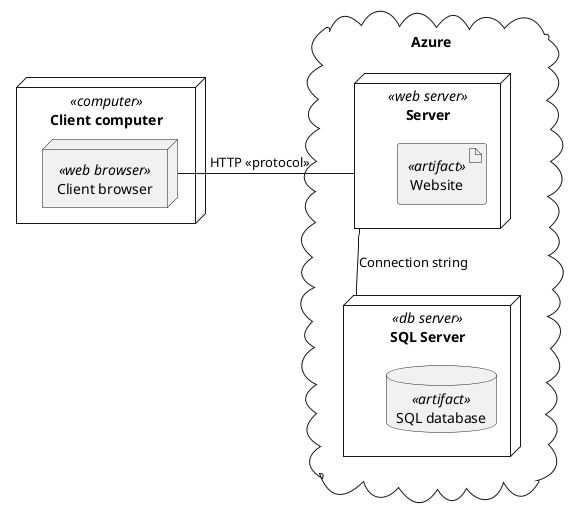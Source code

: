/' https://plantuml.com/deployment-diagram '/
@startuml deployment-diagram

cloud Azure {
    node Server <<web server>> {
        artifact Website <<artifact>>
    }
    node "SQL Server" as DbServer <<db server>> {
        database "SQL database" as AzureDB <<artifact>>
    }
    Server -- DbServer : Connection string
}
node "Client computer" as Client <<computer>> {
    node "Client browser" as Browser <<web browser>>
}
Browser - Server : "    HTTP <<protocol>>          " 
@enduml
